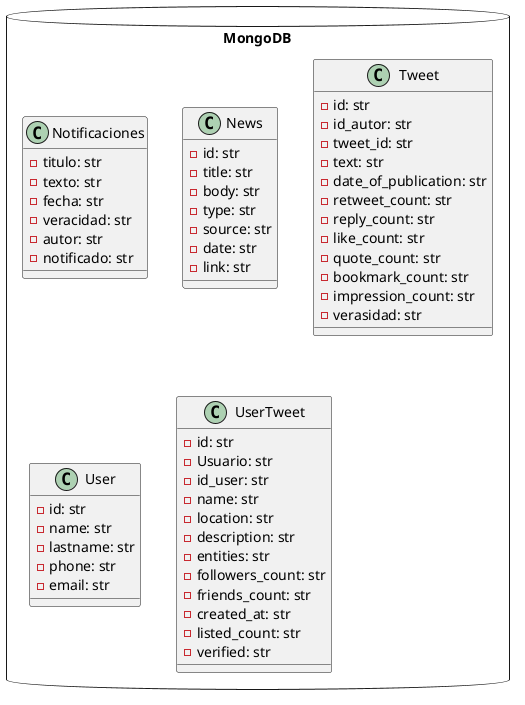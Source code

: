 @startuml


database MongoDB {
 

class Notificaciones {
    -titulo: str
    -texto: str
    -fecha: str
    -veracidad: str
    -autor: str
    -notificado: str
}

class News {
    -id: str
    -title: str
    -body: str
    -type: str
    -source: str
    -date: str
    -link: str
}

class Tweet {
    -id: str
    -id_autor: str
    -tweet_id: str
    -text: str
    -date_of_publication: str
    -retweet_count: str
    -reply_count: str
    -like_count: str
    -quote_count: str
    -bookmark_count: str
    -impression_count: str
    -verasidad: str
}

class User {
    -id: str
    -name: str
    -lastname: str
    -phone: str
    -email: str
}

class UserTweet {
    -id: str
    -Usuario: str
    -id_user: str
    -name: str
    -location: str
    -description: str
    -entities: str
    -followers_count: str
    -friends_count: str
    -created_at: str
    -listed_count: str
    -verified: str
}
}

@enduml